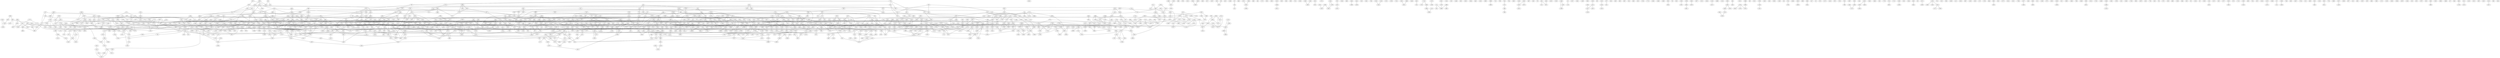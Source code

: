 strict graph  {
	4731 -- 5163;
	4731 -- 4737;
	4731 -- 12507;
	3118 -- 3334;
	10202 -- 14090;
	16542;
	752 -- 5936;
	752 -- 8528;
	752 -- 2048;
	7918 -- 7954;
	14585 -- 14621;
	19447 -- 19627;
	19447 -- 19483;
	19447 -- 19459;
	9393 -- 9609;
	6855 -- 6891;
	2100 -- 2136;
	2100 -- 2112;
	2882;
	1123 -- 1141;
	1123 -- 1231;
	1123 -- 1125;
	1123 -- 8899;
	9789;
	15315;
	8543 -- 8561;
	1398 -- 2478;
	1398 -- 1614;
	3441 -- 3442;
	3441 -- 4737;
	8233 -- 10825;
	8233 -- 8234;
	750 -- 752;
	19046 -- 19049;
	6304 -- 6328;
	6304 -- 6322;
	10372 -- 10396;
	14263 -- 14281;
	14263 -- 15343;
	18018 -- 18030;
	9057 -- 9063;
	17625 -- 17627;
	17625 -- 17637;
	6585;
	1141 -- 3733;
	4687 -- 4690;
	4687 -- 4689;
	4687 -- 4723;
	5917;
	9828 -- 9830;
	19597;
	2870 -- 4166;
	3401 -- 3413;
	2382 -- 2385;
	1893 -- 1895;
	12449 -- 15041;
	12449 -- 12455;
	8374 -- 8590;
	8374 -- 8386;
	9138 -- 9282;
	9138 -- 10002;
	9138 -- 10218;
	6947 -- 7379;
	17099 -- 18395;
	8622 -- 8628;
	10617 -- 10618;
	4619;
	8248 -- 14728;
	8248 -- 8278;
	13368;
	2845 -- 2917;
	2845 -- 2857;
	2845 -- 4141;
	2845 -- 2848;
	19232 -- 19412;
	19232 -- 19244;
	9966 -- 10110;
	9966 -- 11262;
	9966 -- 10002;
	18833 -- 19049;
	1950 -- 2382;
	1950 -- 1951;
	1950 -- 9726;
	12152 -- 12296;
	12152 -- 12800;
	8694 -- 12582;
	338 -- 410;
	1090 -- 1114;
	9397 -- 9433;
	9397 -- 9613;
	8843;
	18236 -- 18452;
	5090 -- 5126;
	5090 -- 5091;
	13524 -- 13530;
	15624 -- 15840;
	15624 -- 16272;
	18505 -- 19801;
	18505 -- 18529;
	9416 -- 12008;
	9416 -- 9422;
	13274 -- 13922;
	8165 -- 8813;
	11606 -- 11642;
	4397 -- 4829;
	4397 -- 4433;
	4397 -- 19949;
	4397 -- 4427;
	3442 -- 3448;
	3442 -- 3454;
	3442 -- 3874;
	9746 -- 17522;
	9746 -- 9890;
	9746 -- 14930;
	117 -- 15669;
	117 -- 135;
	14379 -- 14385;
	14379 -- 14811;
	12396 -- 14988;
	1453 -- 1454;
	1453 -- 6637;
	19077 -- 19221;
	6802;
	6613 -- 7261;
	6613 -- 6829;
	3365 -- 3401;
	3365 -- 3371;
	18030 -- 18033;
	18030 -- 18034;
	17627 -- 17699;
	496;
	3896 -- 6488;
	12391 -- 12607;
	12391 -- 12409;
	12391 -- 12392;
	14772 -- 14988;
	5126 -- 5144;
	17575;
	7184 -- 7187;
	7184 -- 7256;
	15557 -- 15575;
	15557 -- 15701;
	4695 -- 4731;
	4695 -- 4701;
	11642 -- 11645;
	8740 -- 8776;
	8740 -- 15220;
	1488 -- 1491;
	1488 -- 2136;
	1488 -- 2352;
	1488 -- 1493;
	726 -- 750;
	5344 -- 5362;
	5344 -- 13120;
	6960 -- 14736;
	9804 -- 12396;
	9804 -- 14988;
	9804 -- 9912;
	9036;
	19001;
	11935 -- 12151;
	13885 -- 14029;
	6036 -- 6040;
	6036 -- 6252;
	6036 -- 6468;
	14730 -- 14736;
	15067 -- 15073;
	5163 -- 6459;
	5163 -- 12939;
	19975 -- 19979;
	9372 -- 9804;
	9372 -- 9377;
	9372 -- 9378;
	18214 -- 18358;
	16449 -- 16521;
	1539 -- 1575;
	10686 -- 10902;
	9190;
	2963;
	16236 -- 16254;
	16236 -- 16272;
	3003 -- 6891;
	11168 -- 11204;
	11168 -- 11171;
	11168 -- 13760;
	2774 -- 2780;
	2612 -- 3260;
	6260 -- 14036;
	10656 -- 10686;
	10656 -- 10872;
	3843 -- 3879;
	3959;
	18338 -- 19202;
	18338 -- 18770;
	10734 -- 10738;
	12186 -- 12258;
	12186 -- 12618;
	11262 -- 11298;
	11262 -- 11266;
	16923 -- 16941;
	16923 -- 18219;
	3724;
	10336;
	1635 -- 1707;
	1635 -- 2067;
	5000 -- 5144;
	14281 -- 15361;
	14281 -- 14284;
	13389 -- 13605;
	11419 -- 11420;
	11419 -- 12715;
	9045 -- 9057;
	9045 -- 12933;
	9045 -- 9063;
	9541 -- 9565;
	9541 -- 9973;
	9541 -- 9613;
	13436 -- 14084;
	5827 -- 6475;
	5827 -- 7123;
	599 -- 1895;
	3831 -- 3843;
	6532 -- 6533;
	13715;
	9272 -- 17048;
	13966 -- 15262;
	13966 -- 14002;
	14347 -- 14351;
	15834;
	6669;
	5605 -- 5607;
	12564 -- 12582;
	12564 -- 12566;
	2368 -- 17920;
	2368 -- 2369;
	10404 -- 12996;
	3506 -- 3507;
	15441 -- 15549;
	9325 -- 9397;
	9325 -- 9541;
	9325 -- 9433;
	9325 -- 17101;
	9325 -- 9973;
	15361 -- 15505;
	5156;
	1313 -- 1493;
	6450 -- 6468;
	6450 -- 6462;
	6450 -- 6455;
	15821;
	14035 -- 14036;
	10484 -- 10502;
	10484 -- 10916;
	12023 -- 12455;
	7085;
	6959 -- 7391;
	15776 -- 16208;
	15776 -- 15800;
	15776 -- 19664;
	15776 -- 15778;
	15776 -- 16640;
	14008 -- 14014;
	16970 -- 17618;
	13206 -- 13242;
	16208 -- 16640;
	7376 -- 7379;
	12761;
	19020 -- 19092;
	3773 -- 3809;
	3773 -- 7661;
	644 -- 1940;
	644 -- 1076;
	4091 -- 5171;
	1013 -- 1043;
	1013 -- 1037;
	15073 -- 15505;
	16708;
	1707 -- 3003;
	1707 -- 6891;
	15988 -- 17284;
	796 -- 2092;
	9841 -- 12433;
	9841 -- 11137;
	9841 -- 9913;
	12817 -- 12829;
	12817 -- 12853;
	18643 -- 18645;
	18643 -- 18715;
	18643 -- 18644;
	19241 -- 19349;
	3072 -- 6960;
	3072 -- 3108;
	12029 -- 14621;
	18560 -- 18562;
	18560 -- 18566;
	18560 -- 19208;
	12275 -- 12923;
	1546 -- 1654;
	1118 -- 1226;
	1118 -- 6302;
	1118 -- 1262;
	1118 -- 1120;
	1118 -- 5006;
	15464 -- 15467;
	11298 -- 11299;
	17241;
	3910 -- 4090;
	3910 -- 3922;
	3910 -- 3916;
	15923 -- 19811;
	1527 -- 1539;
	1527 -- 1635;
	1527 -- 1707;
	14090 -- 14102;
	14090 -- 14096;
	16458;
	7860 -- 7862;
	18264 -- 18300;
	18264 -- 19344;
	1770 -- 1794;
	17210 -- 17213;
	6535 -- 7615;
	11984 -- 12416;
	17140 -- 17164;
	17140 -- 18436;
	18452 -- 18560;
	18452 -- 19748;
	18452 -- 18488;
	4927 -- 4931;
	11376 -- 11388;
	7197 -- 7199;
	1231 -- 9007;
	11715 -- 12363;
	3737 -- 3809;
	3737 -- 3773;
	3737 -- 7625;
	10821 -- 14709;
	8590 -- 9886;
	11324;
	5332 -- 5344;
	5332 -- 5362;
	5332 -- 5333;
	5332 -- 5338;
	2302 -- 2518;
	2000 -- 7184;
	2000 -- 2216;
	1020;
	10695 -- 11991;
	14468;
	2082;
	13655 -- 13763;
	3566 -- 4862;
	17038 -- 17056;
	2141 -- 2573;
	6878 -- 7742;
	1951 -- 9727;
	1951 -- 1963;
	365 -- 1013;
	16353;
	16364;
	15744 -- 15960;
	8560 -- 8776;
	8560 -- 8561;
	7203 -- 14979;
	7203 -- 7205;
	6443;
	9515 -- 9659;
	1543 -- 1546;
	1543 -- 1759;
	102 -- 1398;
	102 -- 750;
	102 -- 174;
	12377 -- 12449;
	13922 -- 13994;
	9433 -- 9445;
	10551 -- 10569;
	10551 -- 14439;
	10551 -- 10553;
	10551 -- 10581;
	10551 -- 11199;
	6015 -- 13791;
	6015 -- 6021;
	18463 -- 19111;
	18463 -- 18465;
	15912 -- 17208;
	10002 -- 10110;
	10002 -- 11298;
	10002 -- 10218;
	6459 -- 6465;
	14318;
	12582 -- 12618;
	11561 -- 11597;
	18095;
	19989 -- 19995;
	11972 -- 11984;
	11972 -- 12008;
	11972 -- 19748;
	7563 -- 7565;
	11061 -- 11062;
	11061 -- 11073;
	12292 -- 12724;
	12292 -- 12940;
	4006 -- 4030;
	7742 -- 7745;
	7152;
	2701 -- 2917;
	1658 -- 17210;
	7969;
	17208 -- 17210;
	17208 -- 17213;
	19207 -- 19423;
	19207 -- 19208;
	226 -- 1090;
	226 -- 15778;
	226 -- 1522;
	10921 -- 10924;
	10921 -- 11137;
	5388 -- 6036;
	5388 -- 5393;
	5388 -- 6252;
	5388 -- 6468;
	7470 -- 7686;
	4690 -- 7282;
	8899 -- 9007;
	8899 -- 12787;
	5936 -- 5937;
	7064;
	16083 -- 19971;
	16083 -- 16191;
	18033 -- 18034;
	16691;
	17056 -- 17920;
	13409 -- 13553;
	5660 -- 5661;
	5660 -- 13436;
	5660 -- 5804;
	2024 -- 2048;
	2024 -- 3320;
	17768 -- 17770;
	19973 -- 19979;
	9487;
	11029 -- 11137;
	11029 -- 11173;
	11131 -- 11137;
	17429 -- 17645;
	17429 -- 17465;
	17412 -- 17628;
	3426;
	739;
	13755 -- 13791;
	4051 -- 5131;
	4051 -- 4057;
	14052;
	510 -- 726;
	7409 -- 7625;
	1760 -- 4352;
	1760 -- 1940;
	13320;
	11414 -- 11420;
	3374 -- 3375;
	3374 -- 5966;
	12486 -- 12489;
	12486 -- 12487;
	48 -- 1128;
	12537;
	16401;
	7461 -- 7467;
	19752 -- 19754;
	3757 -- 3865;
	3757 -- 19309;
	3757 -- 3761;
	11499;
	10061;
	17213 -- 17429;
	17213 -- 17645;
	17213 -- 17249;
	17213 -- 17237;
	19913 -- 19949;
	13293 -- 14157;
	12114 -- 12186;
	12114 -- 12258;
	992;
	8960 -- 14144;
	5374 -- 5806;
	5600 -- 5612;
	1908 -- 1910;
	9378 -- 10026;
	9378 -- 17154;
	15192 -- 15194;
	4090 -- 4091;
	10026 -- 12618;
	17090 -- 18386;
	17090 -- 17522;
	17090 -- 17738;
	6295 -- 6475;
	6295 -- 14071;
	2377 -- 2521;
	17101 -- 17103;
	14157 -- 14158;
	7565 -- 7745;
	6701 -- 7565;
	12361 -- 12363;
	12361 -- 12433;
	14384 -- 15464;
	14384 -- 14385;
	14384 -- 14816;
	14384 -- 15248;
	12151 -- 12152;
	1466 -- 2546;
	3624;
	7131 -- 7203;
	7131 -- 7563;
	4559;
	8832;
	8287;
	2041;
	8282;
	8791 -- 9007;
	8791 -- 8793;
	3619;
	11028 -- 11029;
	11028 -- 11136;
	6106 -- 6322;
	17520 -- 17522;
	17520 -- 17628;
	8922 -- 10218;
	12296 -- 13592;
	4781 -- 7373;
	4781 -- 6077;
	4829 -- 6125;
	17365;
	13765 -- 15061;
	1226 -- 6410;
	1226 -- 1262;
	977 -- 1013;
	4734 -- 4737;
	16233 -- 16449;
	3505 -- 3506;
	3505 -- 3507;
	3505 -- 4801;
	3418 -- 3454;
	17354 -- 18002;
	17354 -- 17372;
	17710;
	18701 -- 18713;
	18701 -- 19349;
	13828 -- 14008;
	13828 -- 15124;
	19202 -- 19208;
	1322 -- 1466;
	1322 -- 1394;
	3230 -- 3233;
	12607 -- 12715;
	3109 -- 3757;
	3109 -- 3115;
	2390 -- 2498;
	12416 -- 15008;
	9505 -- 9541;
	9505 -- 9523;
	9505 -- 9613;
	15800 -- 18392;
	18176 -- 18392;
	18176 -- 18824;
	18585 -- 18591;
	15685;
	17405 -- 18701;
	4106 -- 4538;
	4106 -- 4322;
	4106 -- 4754;
	16466;
	10850;
	3000 -- 3648;
	3000 -- 3003;
	3000 -- 6888;
	1478 -- 2774;
	1478 -- 1910;
	5464 -- 6328;
	5464 -- 5536;
	6930 -- 6934;
	3047 -- 3053;
	10177 -- 15361;
	10177 -- 10180;
	10177 -- 10179;
	14736 -- 14772;
	6156 -- 6168;
	7245 -- 7461;
	7245 -- 7263;
	241 -- 1105;
	8528 -- 8960;
	8528 -- 12416;
	8528 -- 11120;
	8528 -- 15008;
	10569 -- 10581;
	749;
	14979 -- 14980;
	3260 -- 5852;
	12051 -- 12915;
	15669 -- 16965;
	6696 -- 6768;
	6696 -- 6701;
	6696 -- 6726;
	6696 -- 7344;
	6696 -- 6697;
	19483 -- 19627;
	19483 -- 19507;
	5588 -- 5600;
	5588 -- 5612;
	5588 -- 5804;
	3108 -- 3109;
	4325 -- 4397;
	4325 -- 4433;
	9105;
	13933 -- 13937;
	5062 -- 5068;
	5062 -- 5074;
	5062 -- 5063;
	6287 -- 6293;
	7264 -- 7300;
	11998 -- 11999;
	8230 -- 8374;
	18027 -- 18033;
	1445 -- 5333;
	1445 -- 1451;
	18798 -- 18810;
	9445 -- 9661;
	12750 -- 12894;
	11450 -- 11456;
	11450 -- 11486;
	12939 -- 12940;
	12140 -- 12152;
	12140 -- 13436;
	12140 -- 12176;
	18262 -- 18478;
	1491 -- 1707;
	1491 -- 1493;
	15506 -- 15507;
	17896 -- 17920;
	15615 -- 16911;
	13791 -- 14007;
	12375 -- 12377;
	8060 -- 8063;
	8060 -- 8062;
	15306 -- 15311;
	19412 -- 19413;
	15877;
	9726 -- 9727;
	11204 -- 11420;
	4689 -- 4695;
	4689 -- 4690;
	4689 -- 4701;
	4689 -- 5121;
	10152;
	17081 -- 17099;
	16504;
	19550 -- 19574;
	9727 -- 9943;
	9727 -- 9739;
	4462 -- 5758;
	10618 -- 11266;
	10618 -- 10798;
	1617 -- 9393;
	1617 -- 4209;
	12185 -- 12617;
	12933 -- 12939;
	7911 -- 7912;
	11171 -- 13763;
	3221 -- 3233;
	3221 -- 4517;
	18890;
	5586 -- 6450;
	5586 -- 5588;
	5586 -- 5587;
	5068 -- 5074;
	13154;
	9513 -- 9515;
	9513 -- 9693;
	9513 -- 9519;
	15061 -- 15067;
	15061 -- 15063;
	15061 -- 15073;
	3290 -- 3506;
	17813 -- 19109;
	15840 -- 15912;
	15840 -- 16272;
	17284 -- 17290;
	16082 -- 16083;
	5526 -- 5527;
	5526 -- 5528;
	566 -- 4454;
	13315;
	4765 -- 4801;
	3876 -- 3879;
	3876 -- 6468;
	16814 -- 16844;
	16814 -- 16838;
	8954 -- 8957;
	8954 -- 8960;
	5894 -- 5966;
	4156 -- 4300;
	5647 -- 5827;
	5647 -- 6295;
	5647 -- 5791;
	19744 -- 19816;
	19744 -- 19762;
	19744 -- 19745;
	16949 -- 17813;
	10350 -- 10356;
	660;
	476 -- 5660;
	476 -- 8252;
	16091 -- 19979;
	2256 -- 2472;
	2256 -- 2260;
	10315;
	8216 -- 8252;
	8216 -- 8234;
	8216 -- 8864;
	3522 -- 11298;
	2933 -- 3365;
	18810 -- 18811;
	11153 -- 12449;
	11153 -- 15041;
	1305 -- 2385;
	1305 -- 1737;
	1305 -- 1306;
	18386 -- 18566;
	18386 -- 18392;
	14439 -- 14463;
	4166 -- 4274;
	4850 -- 4856;
	10788 -- 11436;
	12405;
	4590 -- 4734;
	17522 -- 17666;
	17522 -- 17738;
	5433;
	18714 -- 18715;
	18714 -- 18716;
	18714 -- 18717;
	4300 -- 5596;
	4300 -- 4516;
	9367 -- 10015;
	23 -- 15575;
	13786 -- 14002;
	8914 -- 14098;
	2067 -- 3363;
	6518 -- 6524;
	16030;
	11829;
	9952 -- 10168;
	11055 -- 11061;
	11055 -- 11073;
	11055 -- 11199;
	4177 -- 4285;
	4177 -- 4825;
	4177 -- 4183;
	258;
	5784 -- 5788;
	4429 -- 4433;
	8304 -- 8952;
	8304 -- 8340;
	5118 -- 12894;
	5118 -- 5121;
	19965 -- 19971;
	4120 -- 4156;
	4120 -- 4300;
	9767 -- 9911;
	9767 -- 13655;
	9510 -- 9515;
	9510 -- 9726;
	9510 -- 9513;
	9263 -- 9911;
	9922 -- 10138;
	10398 -- 11262;
	6488 -- 6524;
	6488 -- 6512;
	16368;
	18623 -- 18659;
	8938;
	17154 -- 18018;
	17154 -- 17190;
	675 -- 676;
	675 -- 891;
	3608 -- 3824;
	2417;
	7953 -- 8817;
	7953 -- 7954;
	3214 -- 5806;
	3214 -- 18766;
	831 -- 6015;
	2136 -- 2141;
	2136 -- 2352;
	2136 -- 9912;
	2136 -- 2138;
	521;
	9849 -- 17625;
	2641 -- 3505;
	2641 -- 2857;
	2641 -- 2677;
	2641 -- 2653;
	1886 -- 17438;
	6735;
	4433 -- 5729;
	4433 -- 4451;
	7625 -- 7661;
	9737 -- 9881;
	15170;
	11773 -- 11791;
	11773 -- 11785;
	11773 -- 12853;
	14610;
	3976;
	3999 -- 4035;
	17784 -- 18000;
	17784 -- 17790;
	17361;
	7053 -- 7089;
	15967;
	4551 -- 4731;
	4551 -- 4695;
	4551 -- 4587;
	580 -- 796;
	7300 -- 7516;
	17252 -- 17253;
	17252 -- 17264;
	10494 -- 11574;
	1548;
	8441 -- 9737;
	12875 -- 15467;
	5008 -- 6304;
	4672 -- 7264;
	9100 -- 10180;
	9100 -- 10396;
	9100 -- 14284;
	17404 -- 17405;
	16556 -- 16592;
	676 -- 16228;
	10442;
	6410 -- 6428;
	5323 -- 5395;
	4507 -- 4723;
	14904;
	1391;
	17759;
	16382 -- 16814;
	2472 -- 2478;
	2472 -- 2477;
	2472 -- 5064;
	3147 -- 3363;
	6754 -- 6862;
	17123;
	337 -- 338;
	10015 -- 12607;
	10846 -- 11062;
	12982 -- 13090;
	13503 -- 14151;
	8912 -- 8914;
	8912 -- 12800;
	8912 -- 14096;
	12775 -- 14071;
	17301 -- 17313;
	4035 -- 4683;
	3689 -- 19241;
	3689 -- 3761;
	11314 -- 19090;
	3528;
	13264;
	8433 -- 8434;
	205;
	16721 -- 16829;
	2478 -- 18030;
	19838 -- 19839;
	2858 -- 2870;
	2858 -- 3506;
	2858 -- 3290;
	2858 -- 6746;
	18429 -- 19077;
	18429 -- 18645;
	18429 -- 18465;
	5728 -- 5944;
	5728 -- 5729;
	5728 -- 5734;
	5728 -- 5758;
	13473 -- 13485;
	13473 -- 13545;
	13473 -- 13475;
	3461 -- 3485;
	16078 -- 16114;
	8952 -- 8957;
	8952 -- 8954;
	8952 -- 14136;
	7611;
	3792 -- 19344;
	3792 -- 3810;
	6313;
	2904;
	135 -- 7911;
	135 -- 5319;
	135 -- 351;
	135 -- 137;
	10576 -- 14464;
	10528 -- 13120;
	16937 -- 18233;
	16937 -- 16949;
	2260 -- 2368;
	1350 -- 2214;
	15403 -- 15511;
	11784 -- 11802;
	11784 -- 12648;
	11784 -- 11785;
	17103 -- 17115;
	17103 -- 18399;
	19574 -- 19577;
	2721 -- 5313;
	9474 -- 12066;
	18645 -- 19077;
	18645 -- 18717;
	15768 -- 15912;
	15768 -- 15840;
	15768 -- 15984;
	16965 -- 16967;
	9946 -- 10090;
	9946 -- 9952;
	3448 -- 3454;
	3448 -- 6040;
	12360 -- 12396;
	12360 -- 12361;
	12360 -- 12363;
	11120 -- 12416;
	11120 -- 15008;
	3894 -- 3896;
	19309 -- 19381;
	16609;
	9111 -- 9112;
	9111 -- 16887;
	12800 -- 14096;
	4113;
	7640 -- 7643;
	903 -- 904;
	903 -- 1011;
	903 -- 921;
	9336 -- 9372;
	174 -- 178;
	870 -- 3462;
	8042 -- 8060;
	8042 -- 8043;
	7880 -- 8960;
	7880 -- 8528;
	18518;
	9979 -- 10015;
	9979 -- 9981;
	8408 -- 13592;
	8408 -- 12296;
	10587 -- 10617;
	10587 -- 10695;
	10587 -- 11883;
	9067;
	14096 -- 14102;
	14096 -- 14098;
	14325;
	8106;
	10603 -- 10747;
	10603 -- 10639;
	1179;
	11706;
	8643;
	10902 -- 11010;
	9095 -- 9239;
	5348 -- 6428;
	2993 -- 3857;
	10179 -- 10180;
	10179 -- 10359;
	7282 -- 7300;
	9576 -- 10872;
	17694 -- 17699;
	13461 -- 13605;
	9565 -- 9673;
	9565 -- 9709;
	2593 -- 2701;
	2593 -- 5185;
	2593 -- 2665;
	18399 -- 18429;
	9519 -- 10167;
	13412 -- 13592;
	12721 -- 12724;
	9330 -- 9474;
	9330 -- 9336;
	9330 -- 9333;
	9973 -- 9979;
	9973 -- 10009;
	19084 -- 19090;
	11883 -- 11991;
	15995 -- 16007;
	3635 -- 4931;
	4538 -- 4754;
	13873 -- 13885;
	4755 -- 4785;
	8208 -- 15984;
	8382 -- 8386;
	8382 -- 8418;
	9252 -- 9282;
	9252 -- 10116;
	9252 -- 9258;
	14816 -- 15464;
	14816 -- 14828;
	14816 -- 15248;
	10738 -- 11602;
	5508 -- 6156;
	5508 -- 5526;
	3136 -- 5728;
	1654 -- 2302;
	1654 -- 17206;
	1654 -- 2518;
	5612 -- 6260;
	15591 -- 15615;
	15591 -- 16887;
	3998 -- 19550;
	3998 -- 3999;
	3998 -- 4862;
	15248 -- 15464;
	5835 -- 6015;
	5835 -- 7131;
	508 -- 580;
	5652;
	19748 -- 19754;
	19748 -- 19749;
	1454 -- 1466;
	1454 -- 1886;
	7391 -- 7409;
	7187 -- 7199;
	6302 -- 6304;
	6302 -- 6410;
	16770;
	7373 -- 7409;
	7373 -- 7379;
	257 -- 365;
	257 -- 5441;
	19801 -- 19825;
	19801 -- 19819;
	19801 -- 19837;
	16640 -- 19232;
	16640 -- 16652;
	1988 -- 2000;
	1988 -- 2024;
	3375 -- 7263;
	13553 -- 14201;
	835 -- 839;
	835 -- 4723;
	16314;
	14007 -- 14008;
	14007 -- 14025;
	17032 -- 17038;
	17032 -- 17056;
	17032 -- 17896;
	12715 -- 12721;
	12715 -- 12719;
	7954 -- 8386;
	12392 -- 12416;
	1910 -- 1940;
	8043 -- 14523;
	17372 -- 17480;
	18311;
	17940;
	2477 -- 3773;
	2477 -- 7661;
	2477 -- 2585;
	16349 -- 17645;
	4516 -- 12292;
	4516 -- 4528;
	4516 -- 4517;
	12724 -- 12940;
	1105 -- 1141;
	1105 -- 16657;
	1105 -- 4993;
	10356 -- 10359;
	8029 -- 8461;
	8029 -- 9325;
	8029 -- 8137;
	18766 -- 18982;
	9063 -- 10359;
	14674 -- 15322;
	10265 -- 11561;
	10265 -- 10301;
	7643 -- 7661;
	13477 -- 13495;
	5426;
	12278 -- 12494;
	12278 -- 12296;
	8056 -- 8062;
	8056 -- 8057;
	8025 -- 10617;
	3317 -- 7205;
	9619 -- 9625;
	6388 -- 6389;
	13760 -- 13763;
	2311;
	2567 -- 2585;
	2567 -- 2573;
	2567 -- 6455;
	11466 -- 11574;
	5791 -- 5827;
	5791 -- 5792;
	19344 -- 19356;
	19344 -- 19349;
	178 -- 5362;
	178 -- 7954;
	7867 -- 14347;
	1444 -- 5332;
	1444 -- 1445;
	1444 -- 2092;
	19949 -- 19973;
	19949 -- 19979;
	12663;
	18025 -- 18027;
	18025 -- 18133;
	5978 -- 6410;
	5978 -- 13754;
	19971 -- 19973;
	12363 -- 12375;
	12363 -- 12507;
	14273 -- 14291;
	9595 -- 9811;
	2352 -- 3648;
	8779;
	1394 -- 1466;
	19333;
	1810 -- 1822;
	1810 -- 1816;
	18159 -- 19239;
	18159 -- 18591;
	2436 -- 2472;
	19819 -- 19825;
	18584 -- 19232;
	18584 -- 18585;
	2857 -- 3505;
	2857 -- 2858;
	10266 -- 15450;
	10266 -- 10302;
	19328 -- 19400;
	4266 -- 12042;
	18529 -- 19825;
	10924 -- 14812;
	10924 -- 11356;
	10924 -- 10996;
	12042 -- 12258;
	16960 -- 17032;
	4285 -- 19837;
	4285 -- 4288;
	4285 -- 4291;
	65 -- 137;
	904 -- 1120;
	8929 -- 12817;
	8929 -- 8933;
	12246 -- 12258;
	12246 -- 12894;
	8252 -- 13436;
	8252 -- 12140;
	8252 -- 8468;
	2011;
	4322 -- 4325;
	4322 -- 4538;
	4322 -- 4352;
	4322 -- 4754;
	6888 -- 6894;
	6888 -- 6891;
	18354 -- 18358;
	18354 -- 19002;
	8429 -- 8441;
	1316 -- 2612;
	1316 -- 1322;
	1316 -- 16868;
	3733 -- 3737;
	9523 -- 9595;
	9523 -- 9739;
	8867 -- 8879;
	9044 -- 9045;
	16911 -- 17991;
	3485 -- 4781;
	3485 -- 7373;
	3485 -- 6077;
	18935;
	1852 -- 17404;
	1852 -- 1864;
	1800 -- 1908;
	1800 -- 9576;
	14463 -- 14464;
	12487 -- 12489;
	18436 -- 19084;
	5071 -- 5074;
	14665;
	7308;
	18438;
	5527 -- 5528;
	6254 -- 6260;
	8063 -- 8495;
	8063 -- 14543;
	4141 -- 4177;
	4141 -- 4285;
	6577 -- 6613;
	1737 -- 9513;
	1737 -- 2385;
	1737 -- 6921;
	18000 -- 18018;
	18000 -- 18030;
	18000 -- 18002;
	4620 -- 12396;
	16410 -- 19002;
	16228 -- 16264;
	16228 -- 16229;
	14811 -- 14812;
	7261 -- 7264;
	7261 -- 7263;
	1262 -- 7742;
	1262 -- 16814;
	5528 -- 5600;
	4056 -- 4057;
	5587 -- 5605;
	5587 -- 5588;
	2546 -- 2547;
	18392 -- 18395;
	18392 -- 18824;
	2677 -- 3757;
	2677 -- 3109;
	19239 -- 19241;
	19239 -- 19245;
	3857 -- 7745;
	3922 -- 4030;
	4825 -- 4829;
	13754 -- 13755;
	13754 -- 13760;
	5999 -- 6035;
	7862 -- 7880;
	7862 -- 7934;
	7862 -- 7898;
	18124;
	2446 -- 2518;
	9333 -- 9981;
	7686 -- 7689;
	17305;
	5734 -- 5806;
	5734 -- 5758;
	9613 -- 9619;
	9613 -- 9614;
	9613 -- 9625;
	10928 -- 14816;
	14660;
	4183 -- 4291;
	13049 -- 13085;
	1043 -- 3635;
	1043 -- 4931;
	1043 -- 1079;
	5313 -- 5319;
	7113 -- 14889;
	7113 -- 7545;
	14061;
	10961 -- 13553;
	10961 -- 10973;
	1759 -- 1760;
	1759 -- 5647;
	6829 -- 7261;
	1493 -- 2141;
	1493 -- 2573;
	10760;
	9198 -- 10494;
	14724 -- 14730;
	14724 -- 14736;
	14724 -- 14728;
	1645 -- 6829;
	7898 -- 7934;
	7898 -- 9194;
	2181;
	6322 -- 14098;
	6322 -- 6328;
	14635 -- 15067;
	12634 -- 12850;
	17253 -- 17901;
	17253 -- 17265;
	13663;
	9890 -- 17666;
	4701 -- 4737;
	2369 -- 2585;
	10302 -- 12894;
	17562;
	4352 -- 5000;
	3387 -- 4683;
	16932 -- 16937;
	5064 -- 5068;
	9995;
	11062 -- 14950;
	10301 -- 11597;
	18079;
	2655 -- 2656;
	10517 -- 11597;
	10517 -- 10553;
	4754 -- 4755;
	4754 -- 4862;
	16532 -- 16604;
	16532 -- 16556;
	4218;
	1522 -- 1546;
	16868 -- 17300;
	16868 -- 17048;
	7796;
	2455;
	19686 -- 19690;
	1778 -- 1886;
	780;
	1822 -- 3118;
	15124 -- 15160;
	2236 -- 2260;
	17871;
	10396 -- 10576;
	10396 -- 10397;
	10396 -- 14284;
	1357 -- 2653;
	3115 -- 3118;
	9943 -- 10015;
	9943 -- 9946;
	9943 -- 9979;
	11436 -- 11441;
	5229 -- 5661;
	6330;
	1011 -- 1013;
	1011 -- 16563;
	1011 -- 2307;
	6512 -- 7376;
	6512 -- 6620;
	8693;
	15014 -- 15020;
	7912 -- 7918;
	7912 -- 8560;
	7912 -- 8776;
	15180;
	6095 -- 6119;
	6095 -- 7391;
	15984 -- 15988;
	685 -- 8461;
	685 -- 697;
	3053 -- 3233;
	3053 -- 3485;
	13354 -- 13786;
	13354 -- 14002;
	10916 -- 10928;
	9739 -- 9811;
	2497 -- 2498;
	5884;
	2815;
	5333 -- 5357;
	10397 -- 10469;
	391;
	19837 -- 19839;
	19837 -- 19838;
	10138 -- 15322;
	4295 -- 4313;
	2373 -- 10149;
	2373 -- 4965;
	5276 -- 5348;
	1933 -- 9709;
	4587 -- 4731;
	4587 -- 4695;
	4587 -- 12363;
	15104;
	1734 -- 2382;
	1734 -- 1950;
	1734 -- 1770;
	1734 -- 9510;
	1734 -- 1737;
	6487 -- 14263;
	6487 -- 6488;
	13686 -- 13794;
	15957 -- 17253;
	3213 -- 3214;
	80;
	7875 -- 7911;
	7875 -- 9171;
	10330;
	16652 -- 19244;
	1030 -- 4918;
	7379 -- 15155;
	17190 -- 17622;
	12313 -- 12493;
	14548 -- 14554;
	14548 -- 14980;
	6624 -- 6630;
	7980 -- 8628;
	11095 -- 12391;
	11095 -- 11131;
	11095 -- 11096;
	1037 -- 6221;
	1037 -- 1043;
	1037 -- 8813;
	12472;
	17701 -- 18133;
	4030 -- 4462;
	1120 -- 6304;
	1120 -- 5008;
	7407 -- 7409;
	8418 -- 11010;
	1625;
	8137 -- 9433;
	8137 -- 8139;
	11843 -- 12275;
	11843 -- 14435;
	11843 -- 12923;
	2300 -- 2302;
	9912 -- 9913;
	15727;
	9734 -- 9746;
	9734 -- 9737;
	6321 -- 6465;
	6321 -- 6322;
	12204 -- 19980;
	15018 -- 15020;
	15018 -- 15450;
	10747 -- 14635;
	10747 -- 10963;
	11137 -- 18913;
	11137 -- 12433;
	11137 -- 11173;
	19912 -- 19913;
	19749 -- 19965;
	9886 -- 9922;
	16553 -- 16625;
	1829 -- 2477;
	3761 -- 3773;
	8348 -- 14828;
	3451 -- 3454;
	3451 -- 19003;
	11671 -- 19447;
	11671 -- 14263;
	5357 -- 5393;
	5357 -- 6221;
	15574 -- 15575;
	10009 -- 10015;
	9178;
	9258 -- 9282;
	9258 -- 9263;
	9258 -- 9474;
	9258 -- 13146;
	17132;
	4427 -- 19979;
	19507 -- 19508;
	18715 -- 18716;
	18715 -- 18717;
	11173 -- 13765;
	11173 -- 15061;
	9530 -- 9746;
	12382 -- 12526;
	362 -- 365;
	362 -- 1658;
	362 -- 1226;
	11456 -- 19232;
	12493 -- 12494;
	2665 -- 2701;
	2665 -- 2677;
	6695;
	7814;
	15220 -- 15292;
	15220 -- 15221;
	3637;
	14709 -- 14889;
	16334;
	4470 -- 5118;
	4470 -- 12246;
	4470 -- 4506;
	1298 -- 1322;
	1298 -- 1478;
	1298 -- 1316;
	1298 -- 6482;
	13141 -- 13147;
	13141 -- 14221;
	12894 -- 12898;
	15194 -- 15410;
	12673 -- 12675;
	18591 -- 19239;
	8062 -- 8063;
	8062 -- 8278;
	8057 -- 8165;
	8057 -- 8063;
	1614 -- 1617;
	1614 -- 2478;
	15505 -- 15511;
	15505 -- 15507;
	15505 -- 15506;
	6252 -- 6254;
	6252 -- 6468;
	17388 -- 17412;
	17388 -- 19980;
	17300 -- 17301;
	17300 -- 17372;
	17300 -- 17480;
	17048 -- 17480;
	17048 -- 17264;
	17666 -- 17668;
	19494;
	3255 -- 4551;
	3255 -- 3256;
	3255 -- 3363;
	11602 -- 11614;
	11602 -- 12898;
	237 -- 1101;
	11908 -- 11980;
	12839 -- 12875;
	17991 -- 18027;
	7248;
	4380;
	11840 -- 11843;
	11840 -- 12704;
	16267;
	17345;
	16852 -- 17284;
	16852 -- 17032;
	16852 -- 16960;
	15567 -- 18159;
	2434 -- 2446;
	2434 -- 6322;
	3370 -- 18922;
	3370 -- 3442;
	3370 -- 3371;
	4072 -- 4090;
	4072 -- 4288;
	9830 -- 15014;
	2212;
	2573 -- 2585;
	2573 -- 10349;
	14029 -- 14035;
	6522 -- 6524;
	6522 -- 6630;
	14151 -- 14157;
	14151 -- 15447;
	846 -- 8622;
	846 -- 4734;
	8659;
	7516 -- 15292;
	2225 -- 7409;
	2225 -- 2369;
	18558 -- 18560;
	18558 -- 18562;
	3027 -- 3063;
	3027 -- 3459;
	17465 -- 18761;
	5553 -- 5565;
	810 -- 846;
	13236 -- 13242;
	12218;
	279 -- 1575;
	279 -- 351;
	8335 -- 8551;
	7738;
	15672 -- 18264;
	15672 -- 15744;
	15672 -- 16104;
	15808;
	12719 -- 15311;
	10107 -- 11403;
	7406 -- 7409;
	7406 -- 7407;
	12501 -- 12933;
	12501 -- 12507;
	10167 -- 10311;
	10167 -- 10179;
	10167 -- 10168;
	9661 -- 9679;
	9661 -- 9673;
	12915 -- 15507;
	12915 -- 14211;
	19569;
	19806 -- 19811;
	11713 -- 11715;
	11713 -- 12361;
	11713 -- 14305;
	11713 -- 11785;
	8977;
	1816 -- 1852;
	1816 -- 1822;
	13475 -- 14771;
	13475 -- 13493;
	3092 -- 18644;
	11199 -- 13791;
	8544 -- 11136;
	5395 -- 5827;
	5395 -- 6475;
	962 -- 4850;
	18705 -- 19137;
	18705 -- 18717;
	5451;
	8821;
	3363 -- 3365;
	3363 -- 3375;
	7434 -- 7470;
	17264 -- 18560;
	17264 -- 17265;
	17264 -- 17480;
	19475;
	2048 -- 5936;
	16076 -- 16082;
	16076 -- 16078;
	16076 -- 17372;
	2598 -- 3894;
	2598 -- 3462;
	14084 -- 14102;
	14084 -- 14090;
	14084 -- 14096;
	8234 -- 9530;
	9079 -- 14263;
	9079 -- 9727;
	9079 -- 9943;
	9079 -- 9080;
	9079 -- 11671;
	9132 -- 9138;
	12940 -- 12946;
	14728 -- 15160;
	5087;
	10639 -- 11935;
	10639 -- 10747;
	10639 -- 10645;
	8864 -- 16640;
	8864 -- 8867;
	8864 -- 9044;
	8864 -- 11456;
	9673 -- 9676;
	9673 -- 9679;
	9673 -- 9709;
	9073 -- 9505;
	9073 -- 9079;
	19053 -- 19077;
	12289 -- 12292;
	12289 -- 12721;
	12289 -- 12301;
	4506 -- 4507;
	4785 -- 4965;
	19244 -- 19245;
	6982;
	2653 -- 3733;
	2653 -- 2655;
	2653 -- 2656;
	18461 -- 19109;
	15891;
	8610 -- 8622;
	8610 -- 8628;
	8610 -- 13794;
	18716 -- 18717;
	6122 -- 6125;
	6122 -- 6134;
	1963 -- 9739;
	4630 -- 5062;
	14291 -- 14435;
	14291 -- 15155;
	11722;
	11290;
	11096 -- 11168;
	11096 -- 11204;
	11096 -- 11120;
	11096 -- 12392;
	2808 -- 6696;
	11785 -- 11791;
	11785 -- 12433;
	13600;
	11737 -- 12817;
	11737 -- 11773;
	3202 -- 3418;
	1915 -- 4507;
	1915 -- 1933;
	5006 -- 5008;
	5006 -- 6302;
	19938;
	11136 -- 11137;
	19679;
	5074 -- 12850;
	6462 -- 6465;
	6462 -- 6468;
	15282;
	18644 -- 18645;
	18644 -- 18716;
	6077 -- 6293;
	6077 -- 7373;
	6077 -- 6221;
	3340 -- 3448;
	938 -- 962;
	938 -- 6122;
	3535;
	14930 -- 14932;
	12668 -- 12704;
	14284 -- 14932;
	14284 -- 14464;
	3415 -- 3418;
	3415 -- 3451;
	4683 -- 4695;
	4683 -- 4689;
	4683 -- 4701;
	17622 -- 17625;
	17622 -- 17627;
	17622 -- 17628;
	17622 -- 17694;
	14886 -- 14889;
	14886 -- 14892;
	9614 -- 9830;
	14700 -- 14772;
	14700 -- 14736;
	5338 -- 5344;
	5338 -- 5374;
	5338 -- 5362;
	11999 -- 12023;
	11999 -- 12215;
	4288 -- 4300;
	8793 -- 8817;
	13578 -- 13794;
	6697 -- 6701;
	5941 -- 5944;
	15575 -- 15683;
	15575 -- 16007;
	3459 -- 3461;
	3459 -- 4755;
	7959 -- 10551;
	7959 -- 14439;
	6674;
	12796 -- 12940;
	5334 -- 6630;
	5334 -- 5338;
	19797;
	5922;
	17643 -- 17645;
	8933 -- 8957;
	28 -- 676;
	28 -- 3916;
	2836 -- 2980;
	14621 -- 15053;
	8221 -- 8233;
	6482 -- 6518;
	6482 -- 6488;
	6482 -- 6512;
	18219 -- 18225;
	1420 -- 1852;
	3334 -- 3442;
	3334 -- 3370;
	3334 -- 4630;
	3334 -- 3340;
	8340 -- 13524;
	8278 -- 8386;
	10201 -- 10202;
	12507 -- 12939;
	13518 -- 13524;
	13518 -- 13530;
	15261 -- 15262;
	13904 -- 13922;
	3320 -- 11096;
	6134 -- 6350;
	10996 -- 12292;
	11933;
	13085 -- 13103;
	18936;
	13866;
	817;
	4231 -- 5527;
	4231 -- 4663;
	19002 -- 19003;
	3684 -- 3689;
	3684 -- 3792;
	3684 -- 4980;
	1306 -- 1342;
	1306 -- 1522;
	5804 -- 5806;
	504 -- 510;
	504 -- 508;
	504 -- 1800;
	5842;
	43 -- 1123;
	3916 -- 3922;
	16862 -- 16970;
	16862 -- 16868;
	8860 -- 12748;
	2214 -- 2216;
	8154 -- 12042;
	1076 -- 6260;
	1076 -- 1079;
	16651 -- 16657;
	16651 -- 16652;
	14144 -- 14180;
	8125 -- 12013;
	4291 -- 4507;
	4291 -- 5587;
	4291 -- 4295;
	4291 -- 4723;
	9625 -- 9841;
	9625 -- 10921;
	9625 -- 9661;
	9422 -- 9424;
	13849 -- 13885;
	13849 -- 14029;
	18488 -- 18560;
	16130;
	5063 -- 5171;
	5063 -- 12839;
	5091 -- 5163;
	7927 -- 9007;
	7927 -- 8791;
	2547 -- 3843;
	10768 -- 10798;
	17249 -- 17465;
	16887 -- 16923;
	16887 -- 17103;
	16887 -- 16911;
	221 -- 365;
	221 -- 6701;
	221 -- 257;
	8561 -- 12449;
	8561 -- 15041;
	8561 -- 11153;
	16838 -- 16844;
	16251;
	15343 -- 15361;
	15343 -- 15415;
	9709 -- 12301;
	2216 -- 17768;
	15734 -- 16814;
	15734 -- 16382;
	4876;
	8176 -- 10768;
	14310;
	5305 -- 5323;
	18588 -- 19020;
	18588 -- 18591;
	10168 -- 10180;
	9169 -- 9205;
	9169 -- 9171;
	10349 -- 11645;
	16153 -- 16157;
	16656 -- 16657;
	2498 -- 5090;
	2540 -- 6428;
	2540 -- 2546;
	6455 -- 14231;
	12176 -- 19952;
	12176 -- 12392;
	7263 -- 7264;
	13146 -- 13794;
	13146 -- 13578;
	13146 -- 13147;
	14221 -- 15517;
	10872 -- 10902;
	1557 -- 9333;
	1557 -- 1575;
	15701 -- 16349;
	15701 -- 15713;
	9194 -- 16970;
	10645 -- 10647;
	10645 -- 11077;
	18770 -- 19202;
	19690 -- 19762;
	3981;
	16875 -- 16911;
	9440;
	9120 -- 9138;
	9120 -- 9336;
	9120 -- 9132;
	14211 -- 15507;
	2138 -- 2141;
}
